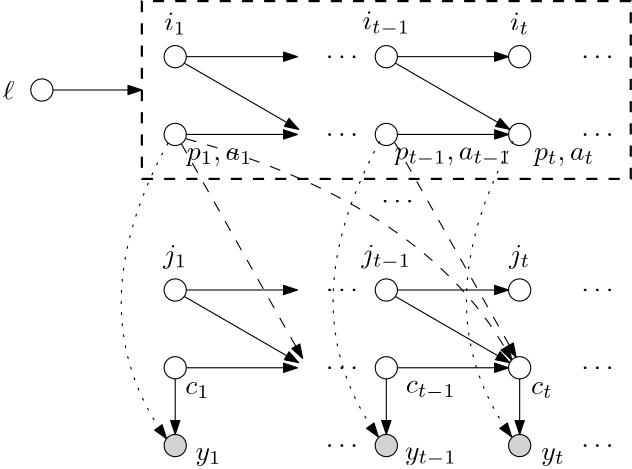 <?xml version="1.0"?>
<!DOCTYPE ipe SYSTEM "ipe.dtd">
<ipe version="70206" creator="Ipe 7.2.7">
<info created="D:20180104162712" modified="D:20180105144253"/>
<ipestyle name="basic">
<symbol name="arrow/arc(spx)">
<path stroke="sym-stroke" fill="sym-stroke" pen="sym-pen">
0 0 m
-1 0.333 l
-1 -0.333 l
h
</path>
</symbol>
<symbol name="arrow/farc(spx)">
<path stroke="sym-stroke" fill="white" pen="sym-pen">
0 0 m
-1 0.333 l
-1 -0.333 l
h
</path>
</symbol>
<symbol name="arrow/ptarc(spx)">
<path stroke="sym-stroke" fill="sym-stroke" pen="sym-pen">
0 0 m
-1 0.333 l
-0.8 0 l
-1 -0.333 l
h
</path>
</symbol>
<symbol name="arrow/fptarc(spx)">
<path stroke="sym-stroke" fill="white" pen="sym-pen">
0 0 m
-1 0.333 l
-0.8 0 l
-1 -0.333 l
h
</path>
</symbol>
<symbol name="mark/circle(sx)" transformations="translations">
<path fill="sym-stroke">
0.6 0 0 0.6 0 0 e
0.4 0 0 0.4 0 0 e
</path>
</symbol>
<symbol name="mark/disk(sx)" transformations="translations">
<path fill="sym-stroke">
0.6 0 0 0.6 0 0 e
</path>
</symbol>
<symbol name="mark/fdisk(sfx)" transformations="translations">
<group>
<path fill="sym-fill">
0.5 0 0 0.5 0 0 e
</path>
<path fill="sym-stroke" fillrule="eofill">
0.6 0 0 0.6 0 0 e
0.4 0 0 0.4 0 0 e
</path>
</group>
</symbol>
<symbol name="mark/box(sx)" transformations="translations">
<path fill="sym-stroke" fillrule="eofill">
-0.6 -0.6 m
0.6 -0.6 l
0.6 0.6 l
-0.6 0.6 l
h
-0.4 -0.4 m
0.4 -0.4 l
0.4 0.4 l
-0.4 0.4 l
h
</path>
</symbol>
<symbol name="mark/square(sx)" transformations="translations">
<path fill="sym-stroke">
-0.6 -0.6 m
0.6 -0.6 l
0.6 0.6 l
-0.6 0.6 l
h
</path>
</symbol>
<symbol name="mark/fsquare(sfx)" transformations="translations">
<group>
<path fill="sym-fill">
-0.5 -0.5 m
0.5 -0.5 l
0.5 0.5 l
-0.5 0.5 l
h
</path>
<path fill="sym-stroke" fillrule="eofill">
-0.6 -0.6 m
0.6 -0.6 l
0.6 0.6 l
-0.6 0.6 l
h
-0.4 -0.4 m
0.4 -0.4 l
0.4 0.4 l
-0.4 0.4 l
h
</path>
</group>
</symbol>
<symbol name="mark/cross(sx)" transformations="translations">
<group>
<path fill="sym-stroke">
-0.43 -0.57 m
0.57 0.43 l
0.43 0.57 l
-0.57 -0.43 l
h
</path>
<path fill="sym-stroke">
-0.43 0.57 m
0.57 -0.43 l
0.43 -0.57 l
-0.57 0.43 l
h
</path>
</group>
</symbol>
<symbol name="arrow/fnormal(spx)">
<path stroke="sym-stroke" fill="white" pen="sym-pen">
0 0 m
-1 0.333 l
-1 -0.333 l
h
</path>
</symbol>
<symbol name="arrow/pointed(spx)">
<path stroke="sym-stroke" fill="sym-stroke" pen="sym-pen">
0 0 m
-1 0.333 l
-0.8 0 l
-1 -0.333 l
h
</path>
</symbol>
<symbol name="arrow/fpointed(spx)">
<path stroke="sym-stroke" fill="white" pen="sym-pen">
0 0 m
-1 0.333 l
-0.8 0 l
-1 -0.333 l
h
</path>
</symbol>
<symbol name="arrow/linear(spx)">
<path stroke="sym-stroke" pen="sym-pen">
-1 0.333 m
0 0 l
-1 -0.333 l
</path>
</symbol>
<symbol name="arrow/fdouble(spx)">
<path stroke="sym-stroke" fill="white" pen="sym-pen">
0 0 m
-1 0.333 l
-1 -0.333 l
h
-1 0 m
-2 0.333 l
-2 -0.333 l
h
</path>
</symbol>
<symbol name="arrow/double(spx)">
<path stroke="sym-stroke" fill="sym-stroke" pen="sym-pen">
0 0 m
-1 0.333 l
-1 -0.333 l
h
-1 0 m
-2 0.333 l
-2 -0.333 l
h
</path>
</symbol>
<pen name="heavier" value="0.8"/>
<pen name="fat" value="1.2"/>
<pen name="ultrafat" value="2"/>
<symbolsize name="large" value="5"/>
<symbolsize name="small" value="2"/>
<symbolsize name="tiny" value="1.1"/>
<arrowsize name="large" value="10"/>
<arrowsize name="small" value="5"/>
<arrowsize name="tiny" value="3"/>
<color name="red" value="1 0 0"/>
<color name="green" value="0 1 0"/>
<color name="blue" value="0 0 1"/>
<color name="yellow" value="1 1 0"/>
<color name="orange" value="1 0.647 0"/>
<color name="gold" value="1 0.843 0"/>
<color name="purple" value="0.627 0.125 0.941"/>
<color name="gray" value="0.745"/>
<color name="brown" value="0.647 0.165 0.165"/>
<color name="navy" value="0 0 0.502"/>
<color name="pink" value="1 0.753 0.796"/>
<color name="seagreen" value="0.18 0.545 0.341"/>
<color name="turquoise" value="0.251 0.878 0.816"/>
<color name="violet" value="0.933 0.51 0.933"/>
<color name="darkblue" value="0 0 0.545"/>
<color name="darkcyan" value="0 0.545 0.545"/>
<color name="darkgray" value="0.663"/>
<color name="darkgreen" value="0 0.392 0"/>
<color name="darkmagenta" value="0.545 0 0.545"/>
<color name="darkorange" value="1 0.549 0"/>
<color name="darkred" value="0.545 0 0"/>
<color name="lightblue" value="0.678 0.847 0.902"/>
<color name="lightcyan" value="0.878 1 1"/>
<color name="lightgray" value="0.827"/>
<color name="lightgreen" value="0.565 0.933 0.565"/>
<color name="lightyellow" value="1 1 0.878"/>
<dashstyle name="dashed" value="[4] 0"/>
<dashstyle name="dotted" value="[1 3] 0"/>
<dashstyle name="dash dotted" value="[4 2 1 2] 0"/>
<dashstyle name="dash dot dotted" value="[4 2 1 2 1 2] 0"/>
<textsize name="large" value="\large"/>
<textsize name="Large" value="\Large"/>
<textsize name="LARGE" value="\LARGE"/>
<textsize name="huge" value="\huge"/>
<textsize name="Huge" value="\Huge"/>
<textsize name="small" value="\small"/>
<textsize name="footnote" value="\footnotesize"/>
<textsize name="tiny" value="\tiny"/>
<textstyle name="center" begin="\begin{center}" end="\end{center}"/>
<textstyle name="itemize" begin="\begin{itemize}" end="\end{itemize}"/>
<textstyle name="item" begin="\begin{itemize}\item{}" end="\end{itemize}"/>
<gridsize name="4 pts" value="4"/>
<gridsize name="8 pts (~3 mm)" value="8"/>
<gridsize name="16 pts (~6 mm)" value="16"/>
<gridsize name="32 pts (~12 mm)" value="32"/>
<gridsize name="10 pts (~3.5 mm)" value="10"/>
<gridsize name="20 pts (~7 mm)" value="20"/>
<gridsize name="14 pts (~5 mm)" value="14"/>
<gridsize name="28 pts (~10 mm)" value="28"/>
<gridsize name="56 pts (~20 mm)" value="56"/>
<anglesize name="90 deg" value="90"/>
<anglesize name="60 deg" value="60"/>
<anglesize name="45 deg" value="45"/>
<anglesize name="30 deg" value="30"/>
<anglesize name="22.5 deg" value="22.5"/>
<opacity name="10%" value="0.1"/>
<opacity name="30%" value="0.3"/>
<opacity name="50%" value="0.5"/>
<opacity name="75%" value="0.75"/>
<tiling name="falling" angle="-60" step="4" width="1"/>
<tiling name="rising" angle="30" step="4" width="1"/>
</ipestyle>
<page>
<layer name="alpha"/>
<view layers="alpha" active="alpha"/>
<text layer="alpha" matrix="1 0 0 1 16 0" transformations="translations" pos="160 736" stroke="black" type="label" width="17.138" height="6.575" depth="2.32" halign="center" valign="center" style="math">i_{t - 1}</text>
<text matrix="1 0 0 1 -60 0" transformations="translations" pos="160 736" stroke="black" type="label" width="7.902" height="6.575" depth="1.49" halign="center" valign="center" style="math">i_{1}</text>
<text matrix="1 0 0 1 64 0" transformations="translations" pos="160 736" stroke="black" type="label" width="6.94" height="6.575" depth="1.49" halign="center" valign="center" style="math">i_{t}</text>
<text matrix="1 0 0 1 40 -48" transformations="translations" pos="160 736" stroke="black" type="label" width="42.118" height="4.294" depth="2.32" halign="center" valign="center" style="math">p_{t - 1}, a_{t - 1}</text>
<text matrix="1 0 0 1 -44 -48" transformations="translations" pos="160 736" stroke="black" type="label" width="23.645" height="4.297" depth="1.93" halign="center" valign="center" style="math">p_{1}, a_{1}</text>
<text matrix="1 0 0 1 80 -48" transformations="translations" pos="160 736" stroke="black" type="label" width="21.722" height="4.297" depth="1.93" halign="center" valign="center" style="math">p_{t}, a_{t}</text>
<text matrix="1 0 0 1 32 -156" transformations="translations" pos="160 736" stroke="black" type="label" width="18.59" height="4.294" depth="2.32" halign="center" valign="center" style="math">y_{t - 1}</text>
<text matrix="1 0 0 1 76 -156" transformations="translations" pos="160 736" stroke="black" type="label" width="8.392" height="4.297" depth="1.93" halign="center" valign="center" style="math">y_{t}</text>
<path matrix="1 0 0 1 -28 0" stroke="black">
4 0 0 4 128 724 e
</path>
<path stroke="black">
4 0 0 4 176 724 e
</path>
<path stroke="black">
4 0 0 4 224 724 e
</path>
<path matrix="1 0 0 1 -28 16" stroke="black">
4 0 0 4 128 680 e
</path>
<path matrix="1 0 0 1 0 16" stroke="black">
4 0 0 4 176 680 e
</path>
<path matrix="1 0 0 1 0 16" stroke="black">
4 0 0 4 224 680 e
</path>
<path matrix="1 0 0 1 -28 -96" stroke="black" fill="lightgray">
4 0 0 4 128 680 e
</path>
<path matrix="1 0 0 1 96 -96" stroke="black" fill="lightgray">
4 0 0 4 128 680 e
</path>
<path matrix="1 0 0 1 48 -96" stroke="black" fill="lightgray">
4 0 0 4 128 680 e
</path>
<path stroke="black" arrow="normal/small">
180 724 m
220 724 l
</path>
<text matrix="1 0 0 1 -24 -76" transformations="translations" pos="136 656" stroke="black" type="label" width="9.354" height="4.297" depth="1.93" halign="center" valign="center" style="math">y_1</text>
<path matrix="1 0 0 1 48 0" stroke="black" arrow="normal/small">
131.252 721.671 m
172.446 697.836 l
</path>
<path stroke="black" arrow="normal/small">
180 696 m
220 696 l
</path>
<path matrix="1 0 0 1 -76 0" stroke="black" arrow="normal/small">
180 724 m
220 724 l
</path>
<path matrix="1 0 0 1 -28 0" stroke="black" arrow="normal/small">
131.252 721.671 m
172.446 697.836 l
</path>
<path matrix="1 0 0 1 -76 0" stroke="black" arrow="normal/small">
180 696 m
220 696 l
</path>
<text matrix="1 0 0 1 12 0" transformations="translations" pos="148 696" stroke="black" type="label" width="11.623" height="1.052" depth="0" halign="center" valign="center" style="math">\dots</text>
<text matrix="1 0 0 1 104 0" transformations="translations" pos="148 696" stroke="black" type="label" width="11.623" height="1.052" depth="0" halign="center" valign="center" style="math">\dots</text>
<text matrix="1 0 0 1 12 28" transformations="translations" pos="148 696" stroke="black" type="label" width="11.623" height="1.052" depth="0" halign="center" valign="center" style="math">\dots</text>
<text matrix="1 0 0 1 12 -112" transformations="translations" pos="148 696" stroke="black" type="label" width="11.623" height="1.052" depth="0" halign="center" valign="center" style="math">\dots</text>
<text matrix="1 0 0 1 104 -112" transformations="translations" pos="148 696" stroke="black" type="label" width="11.623" height="1.052" depth="0" halign="center" valign="center" style="math">\dots</text>
<text matrix="1 0 0 1 104 28" transformations="translations" pos="148 696" stroke="black" type="label" width="11.623" height="1.052" depth="0" halign="center" valign="center" style="math">\dots</text>
<text matrix="1 0 0 1 -8 40" transformations="translations" pos="48 672" stroke="black" type="label" width="4.151" height="6.918" depth="0" halign="center" valign="center">$\ell$</text>
<path matrix="1 0 0 1 -12 40" stroke="black">
4 0 0 4 64 672 e
</path>
<text matrix="1 0 0 1 16 -84" transformations="translations" pos="160 736" stroke="black" type="label" width="17.808" height="6.575" depth="2.32" halign="center" valign="center" style="math">j_{t - 1}</text>
<text matrix="1 0 0 1 -60 -84" transformations="translations" pos="160 736" stroke="black" type="label" width="8.572" height="6.578" depth="1.93" halign="center" valign="center" style="math">j_{1}</text>
<text matrix="1 0 0 1 64 -84" transformations="translations" pos="160 736" stroke="black" type="label" width="7.61" height="6.578" depth="1.93" halign="center" valign="center" style="math">j_{t}</text>
<text matrix="1 0 0 1 32 -132" transformations="translations" pos="160 736" stroke="black" type="label" width="18.017" height="4.294" depth="2.32" halign="center" valign="center" style="math">c_{t - 1}</text>
<text matrix="1 0 0 1 -52 -132" transformations="translations" pos="160 736" stroke="black" type="label" width="8.781" height="4.294" depth="1.49" halign="center" valign="center" style="math">c_1</text>
<text matrix="1 0 0 1 72 -132" transformations="translations" pos="160 736" stroke="black" type="label" width="7.819" height="4.294" depth="1.49" halign="center" valign="center" style="math">c_t</text>
<path matrix="1 0 0 1 -28 -84" stroke="black">
4 0 0 4 128 724 e
</path>
<path matrix="1 0 0 1 0 -84" stroke="black">
4 0 0 4 176 724 e
</path>
<path matrix="1 0 0 1 0 -84" stroke="black">
4 0 0 4 224 724 e
</path>
<path matrix="1 0 0 1 -28 -68" stroke="black">
4 0 0 4 128 680 e
</path>
<path matrix="1 0 0 1 0 -68" stroke="black">
4 0 0 4 176 680 e
</path>
<path matrix="1 0 0 1 0 -68" stroke="black">
4 0 0 4 224 680 e
</path>
<path matrix="1 0 0 1 0 -84" stroke="black" arrow="normal/small">
180 724 m
220 724 l
</path>
<path matrix="1 0 0 1 48 -84" stroke="black" arrow="normal/small">
131.252 721.671 m
172.446 697.836 l
</path>
<path matrix="1 0 0 1 0 -84" stroke="black" arrow="normal/small">
180 696 m
220 696 l
</path>
<path matrix="1 0 0 1 -76 -84" stroke="black" arrow="normal/small">
180 724 m
220 724 l
</path>
<path matrix="1 0 0 1 -28 -84" stroke="black" arrow="normal/small">
131.252 721.671 m
172.446 697.836 l
</path>
<path matrix="1 0 0 1 -76 -84" stroke="black" arrow="normal/small">
180 696 m
220 696 l
</path>
<text matrix="1 0 0 1 12 -84" transformations="translations" pos="148 696" stroke="black" type="label" width="11.623" height="1.052" depth="0" halign="center" valign="center" style="math">\dots</text>
<text matrix="1 0 0 1 104 -84" transformations="translations" pos="148 696" stroke="black" type="label" width="11.623" height="1.052" depth="0" halign="center" valign="center" style="math">\dots</text>
<text matrix="1 0 0 1 12 -56" transformations="translations" pos="148 696" stroke="black" type="label" width="11.623" height="1.052" depth="0" halign="center" valign="center" style="math">\dots</text>
<text matrix="1 0 0 1 104 -56" transformations="translations" pos="148 696" stroke="black" type="label" width="11.623" height="1.052" depth="0" halign="center" valign="center" style="math">\dots</text>
<path stroke="black" dash="dashed" pen="heavier">
88 744 m
88 680 l
264 680 l
264 744 l
h
</path>
<path stroke="black" arrow="normal/small">
56 712 m
88 712 l
</path>
<path stroke="black" arrow="normal/small">
100 608 m
100 588 l
</path>
<path stroke="black" arrow="normal/small">
176 608 m
176 588 l
</path>
<path stroke="black" arrow="normal/small">
224 608 m
224 588 l
</path>
<path stroke="black" dash="dashed" arrow="normal/small">
102.193 692.655 m
145.87 615.386 l
</path>
<path matrix="1 0 0 1 76.872 0.381" stroke="black" dash="dashed" arrow="normal/small">
102.193 692.655 m
145.87 615.386 l
</path>
<path stroke="black" dash="dotted" arrow="normal/small">
97.4135 692.949 m
64 632
96.8612 586.48 c
</path>
<path matrix="1 0 0 1 76.272 0.628" stroke="black" dash="dotted" arrow="normal/small">
97.4135 692.949 m
64 632
96.8612 586.48 c
</path>
<path matrix="1 0 0 1 124.272 0.628" stroke="black" dash="dotted" arrow="normal/small">
97.4135 692.949 m
64 632
96.8612 586.48 c
</path>
<path stroke="black" dash="dashed" arrow="normal/small">
103.707 694.497 m
191.939 670.26
221.101 614.757 c
</path>
<text matrix="1 0 0 1 32 -24" transformations="translations" pos="148 696" stroke="black" type="label" width="11.623" height="1.052" depth="0" halign="center" valign="center" style="math">\dots</text>
</page>
</ipe>

